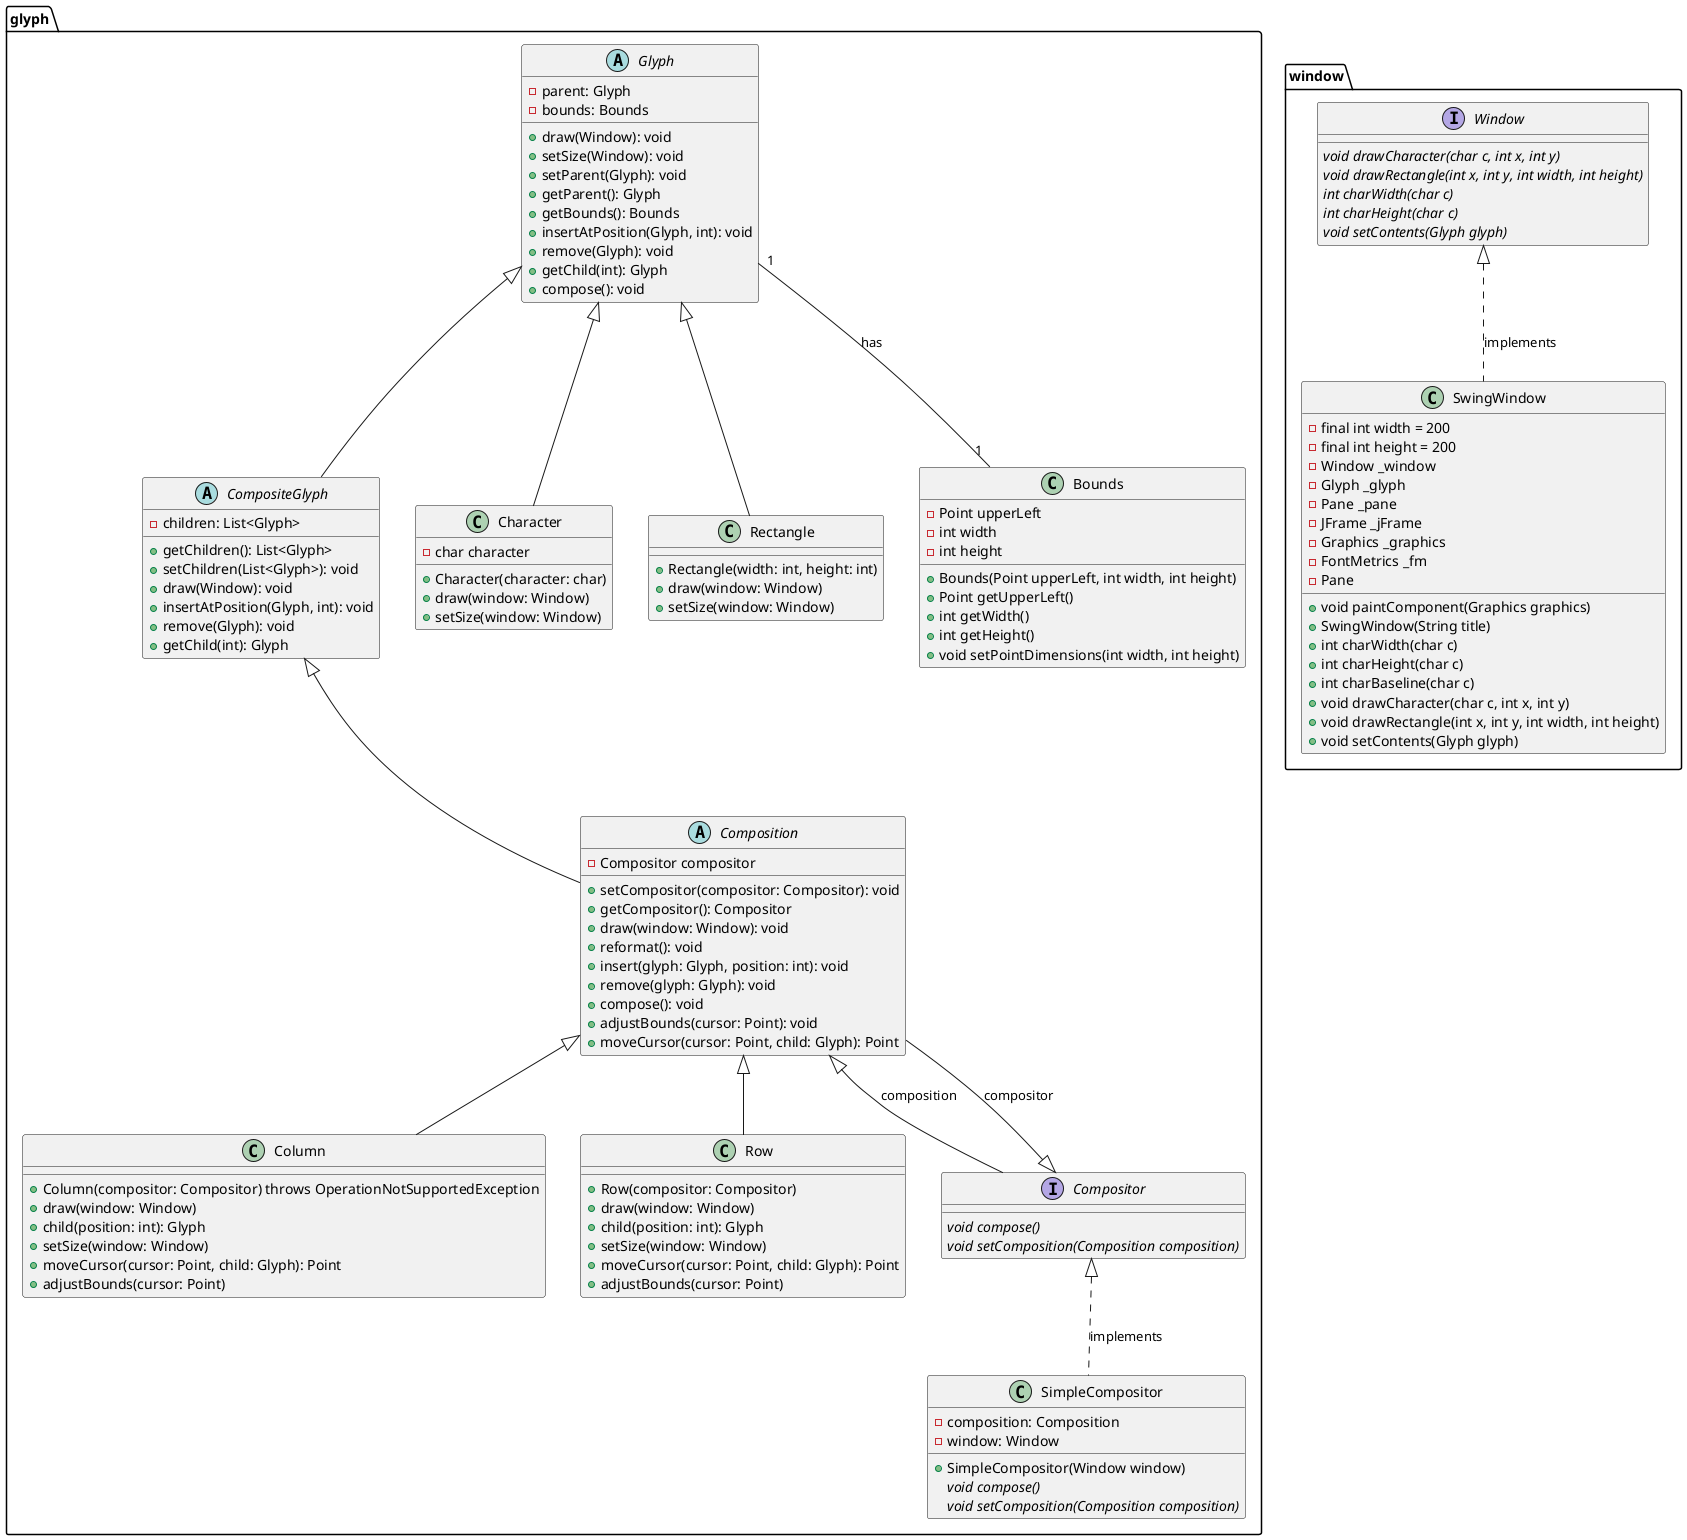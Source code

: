 
@startuml
package glyph {
  abstract class Glyph {
    - parent: Glyph
    - bounds: Bounds
    + draw(Window): void
    + setSize(Window): void
    + setParent(Glyph): void
    + getParent(): Glyph
    + getBounds(): Bounds
    + insertAtPosition(Glyph, int): void
    + remove(Glyph): void
    + getChild(int): Glyph
    + compose(): void
  }
  abstract class CompositeGlyph {
    - children: List<Glyph>
    + getChildren(): List<Glyph>
    + setChildren(List<Glyph>): void
    + draw(Window): void
    + insertAtPosition(Glyph, int): void
    + remove(Glyph): void
    + getChild(int): Glyph
  }


      class Column {
          +Column(compositor: Compositor) throws OperationNotSupportedException
          +draw(window: Window)
          +child(position: int): Glyph
          +setSize(window: Window)
          +moveCursor(cursor: Point, child: Glyph): Point
          +adjustBounds(cursor: Point)
      }



      class Row {
          +Row(compositor: Compositor)
          +draw(window: Window)
          +child(position: int): Glyph
          +setSize(window: Window)
          +moveCursor(cursor: Point, child: Glyph): Point
          +adjustBounds(cursor: Point)
      }




        class Character {

            -char character
            +Character(character: char)
            +draw(window: Window)
            +setSize(window: Window)
        }



        class Rectangle {

            +Rectangle(width: int, height: int)
            +draw(window: Window)
            +setSize(window: Window)
        }




        abstract class Composition {
            -Compositor compositor
            +setCompositor(compositor: Compositor): void
            +getCompositor(): Compositor
            +draw(window: Window): void
            +reformat(): void
            +insert(glyph: Glyph, position: int): void
            +remove(glyph: Glyph): void
            +compose(): void
            +adjustBounds(cursor: Point): void
            +moveCursor(cursor: Point, child: Glyph): Point
        }

            class Bounds {
                    - Point upperLeft
                    - int width
                    - int height
                    + Bounds(Point upperLeft, int width, int height)
                    + Point getUpperLeft()
                    + int getWidth()
                    + int getHeight()
                    + void setPointDimensions(int width, int height)
                }

    interface Compositor {
        {abstract} void compose()
        {abstract} void setComposition(Composition composition)
    }

    class SimpleCompositor {
        - composition: Composition
        - window: Window

        + SimpleCompositor(Window window)
        {abstract} void compose()
        {abstract} void setComposition(Composition composition)
    }

    Compositor <|-- Composition : compositor
    Composition <|-- Compositor : composition
    Compositor <|.. SimpleCompositor : implements
    Glyph <|-- CompositeGlyph
    CompositeGlyph <|-- Composition
    Composition <|-- Column
    Composition <|-- Row
    Glyph <|-- Character
    Glyph <|-- Rectangle
    Glyph "1" -- "1" Bounds : has


}

package window {
    interface Window {
        {abstract} void drawCharacter(char c, int x, int y)
        {abstract} void drawRectangle(int x, int y, int width, int height)
        {abstract} int charWidth(char c)
        {abstract} int charHeight(char c)
        {abstract} void setContents(Glyph glyph)
    }

    class SwingWindow {
        - final int width = 200
        - final int height = 200
        - Window _window
        - Glyph _glyph
        - Pane _pane
        - JFrame _jFrame
        - Graphics _graphics
        - FontMetrics _fm
        - Pane
        + void paintComponent(Graphics graphics)
        + SwingWindow(String title)
        + int charWidth(char c)
        + int charHeight(char c)
        + int charBaseline(char c)
        + void drawCharacter(char c, int x, int y)
        + void drawRectangle(int x, int y, int width, int height)
        + void setContents(Glyph glyph)
    }

     Window <|.. SwingWindow : implements
}
@enduml

